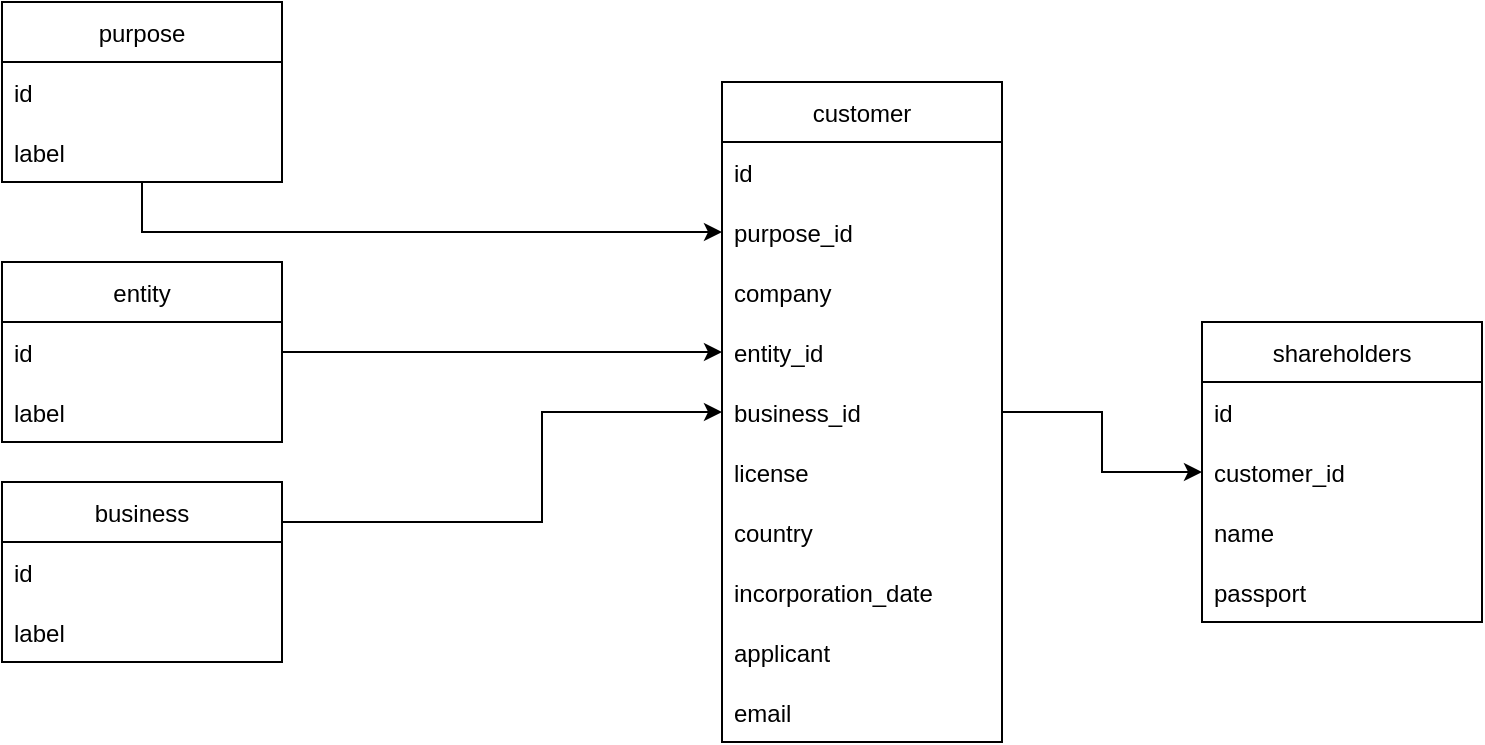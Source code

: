 <mxfile version="20.2.3" type="device"><diagram id="C5RBs43oDa-KdzZeNtuy" name="Page-1"><mxGraphModel dx="1186" dy="672" grid="1" gridSize="10" guides="1" tooltips="1" connect="1" arrows="1" fold="1" page="1" pageScale="1" pageWidth="827" pageHeight="1169" math="0" shadow="0"><root><mxCell id="WIyWlLk6GJQsqaUBKTNV-0"/><mxCell id="WIyWlLk6GJQsqaUBKTNV-1" parent="WIyWlLk6GJQsqaUBKTNV-0"/><mxCell id="8G40TW096uh1n3j6s0rI-25" style="edgeStyle=orthogonalEdgeStyle;rounded=0;orthogonalLoop=1;jettySize=auto;html=1;" edge="1" parent="WIyWlLk6GJQsqaUBKTNV-1" source="8G40TW096uh1n3j6s0rI-1" target="8G40TW096uh1n3j6s0rI-14"><mxGeometry relative="1" as="geometry"/></mxCell><mxCell id="8G40TW096uh1n3j6s0rI-1" value="purpose" style="swimlane;fontStyle=0;childLayout=stackLayout;horizontal=1;startSize=30;horizontalStack=0;resizeParent=1;resizeParentMax=0;resizeLast=0;collapsible=1;marginBottom=0;" vertex="1" parent="WIyWlLk6GJQsqaUBKTNV-1"><mxGeometry x="40" y="40" width="140" height="90" as="geometry"/></mxCell><mxCell id="8G40TW096uh1n3j6s0rI-2" value="id" style="text;strokeColor=none;fillColor=none;align=left;verticalAlign=middle;spacingLeft=4;spacingRight=4;overflow=hidden;points=[[0,0.5],[1,0.5]];portConstraint=eastwest;rotatable=0;" vertex="1" parent="8G40TW096uh1n3j6s0rI-1"><mxGeometry y="30" width="140" height="30" as="geometry"/></mxCell><mxCell id="8G40TW096uh1n3j6s0rI-3" value="label" style="text;strokeColor=none;fillColor=none;align=left;verticalAlign=middle;spacingLeft=4;spacingRight=4;overflow=hidden;points=[[0,0.5],[1,0.5]];portConstraint=eastwest;rotatable=0;" vertex="1" parent="8G40TW096uh1n3j6s0rI-1"><mxGeometry y="60" width="140" height="30" as="geometry"/></mxCell><mxCell id="8G40TW096uh1n3j6s0rI-27" style="edgeStyle=orthogonalEdgeStyle;rounded=0;orthogonalLoop=1;jettySize=auto;html=1;" edge="1" parent="WIyWlLk6GJQsqaUBKTNV-1" source="8G40TW096uh1n3j6s0rI-6" target="8G40TW096uh1n3j6s0rI-17"><mxGeometry relative="1" as="geometry"><Array as="points"><mxPoint x="310" y="300"/><mxPoint x="310" y="245"/></Array></mxGeometry></mxCell><mxCell id="8G40TW096uh1n3j6s0rI-6" value="business" style="swimlane;fontStyle=0;childLayout=stackLayout;horizontal=1;startSize=30;horizontalStack=0;resizeParent=1;resizeParentMax=0;resizeLast=0;collapsible=1;marginBottom=0;" vertex="1" parent="WIyWlLk6GJQsqaUBKTNV-1"><mxGeometry x="40" y="280" width="140" height="90" as="geometry"/></mxCell><mxCell id="8G40TW096uh1n3j6s0rI-7" value="id" style="text;strokeColor=none;fillColor=none;align=left;verticalAlign=middle;spacingLeft=4;spacingRight=4;overflow=hidden;points=[[0,0.5],[1,0.5]];portConstraint=eastwest;rotatable=0;" vertex="1" parent="8G40TW096uh1n3j6s0rI-6"><mxGeometry y="30" width="140" height="30" as="geometry"/></mxCell><mxCell id="8G40TW096uh1n3j6s0rI-8" value="label" style="text;strokeColor=none;fillColor=none;align=left;verticalAlign=middle;spacingLeft=4;spacingRight=4;overflow=hidden;points=[[0,0.5],[1,0.5]];portConstraint=eastwest;rotatable=0;" vertex="1" parent="8G40TW096uh1n3j6s0rI-6"><mxGeometry y="60" width="140" height="30" as="geometry"/></mxCell><mxCell id="8G40TW096uh1n3j6s0rI-26" style="edgeStyle=orthogonalEdgeStyle;rounded=0;orthogonalLoop=1;jettySize=auto;html=1;" edge="1" parent="WIyWlLk6GJQsqaUBKTNV-1" source="8G40TW096uh1n3j6s0rI-9" target="8G40TW096uh1n3j6s0rI-16"><mxGeometry relative="1" as="geometry"/></mxCell><mxCell id="8G40TW096uh1n3j6s0rI-9" value="entity" style="swimlane;fontStyle=0;childLayout=stackLayout;horizontal=1;startSize=30;horizontalStack=0;resizeParent=1;resizeParentMax=0;resizeLast=0;collapsible=1;marginBottom=0;" vertex="1" parent="WIyWlLk6GJQsqaUBKTNV-1"><mxGeometry x="40" y="170" width="140" height="90" as="geometry"/></mxCell><mxCell id="8G40TW096uh1n3j6s0rI-10" value="id" style="text;strokeColor=none;fillColor=none;align=left;verticalAlign=middle;spacingLeft=4;spacingRight=4;overflow=hidden;points=[[0,0.5],[1,0.5]];portConstraint=eastwest;rotatable=0;" vertex="1" parent="8G40TW096uh1n3j6s0rI-9"><mxGeometry y="30" width="140" height="30" as="geometry"/></mxCell><mxCell id="8G40TW096uh1n3j6s0rI-11" value="label" style="text;strokeColor=none;fillColor=none;align=left;verticalAlign=middle;spacingLeft=4;spacingRight=4;overflow=hidden;points=[[0,0.5],[1,0.5]];portConstraint=eastwest;rotatable=0;" vertex="1" parent="8G40TW096uh1n3j6s0rI-9"><mxGeometry y="60" width="140" height="30" as="geometry"/></mxCell><mxCell id="8G40TW096uh1n3j6s0rI-33" style="edgeStyle=orthogonalEdgeStyle;rounded=0;orthogonalLoop=1;jettySize=auto;html=1;" edge="1" parent="WIyWlLk6GJQsqaUBKTNV-1" source="8G40TW096uh1n3j6s0rI-12" target="8G40TW096uh1n3j6s0rI-30"><mxGeometry relative="1" as="geometry"/></mxCell><mxCell id="8G40TW096uh1n3j6s0rI-12" value="customer" style="swimlane;fontStyle=0;childLayout=stackLayout;horizontal=1;startSize=30;horizontalStack=0;resizeParent=1;resizeParentMax=0;resizeLast=0;collapsible=1;marginBottom=0;" vertex="1" parent="WIyWlLk6GJQsqaUBKTNV-1"><mxGeometry x="400" y="80" width="140" height="330" as="geometry"/></mxCell><mxCell id="8G40TW096uh1n3j6s0rI-13" value="id" style="text;strokeColor=none;fillColor=none;align=left;verticalAlign=middle;spacingLeft=4;spacingRight=4;overflow=hidden;points=[[0,0.5],[1,0.5]];portConstraint=eastwest;rotatable=0;" vertex="1" parent="8G40TW096uh1n3j6s0rI-12"><mxGeometry y="30" width="140" height="30" as="geometry"/></mxCell><mxCell id="8G40TW096uh1n3j6s0rI-14" value="purpose_id" style="text;strokeColor=none;fillColor=none;align=left;verticalAlign=middle;spacingLeft=4;spacingRight=4;overflow=hidden;points=[[0,0.5],[1,0.5]];portConstraint=eastwest;rotatable=0;" vertex="1" parent="8G40TW096uh1n3j6s0rI-12"><mxGeometry y="60" width="140" height="30" as="geometry"/></mxCell><mxCell id="8G40TW096uh1n3j6s0rI-15" value="company" style="text;strokeColor=none;fillColor=none;align=left;verticalAlign=middle;spacingLeft=4;spacingRight=4;overflow=hidden;points=[[0,0.5],[1,0.5]];portConstraint=eastwest;rotatable=0;" vertex="1" parent="8G40TW096uh1n3j6s0rI-12"><mxGeometry y="90" width="140" height="30" as="geometry"/></mxCell><mxCell id="8G40TW096uh1n3j6s0rI-16" value="entity_id" style="text;strokeColor=none;fillColor=none;align=left;verticalAlign=middle;spacingLeft=4;spacingRight=4;overflow=hidden;points=[[0,0.5],[1,0.5]];portConstraint=eastwest;rotatable=0;" vertex="1" parent="8G40TW096uh1n3j6s0rI-12"><mxGeometry y="120" width="140" height="30" as="geometry"/></mxCell><mxCell id="8G40TW096uh1n3j6s0rI-17" value="business_id" style="text;strokeColor=none;fillColor=none;align=left;verticalAlign=middle;spacingLeft=4;spacingRight=4;overflow=hidden;points=[[0,0.5],[1,0.5]];portConstraint=eastwest;rotatable=0;" vertex="1" parent="8G40TW096uh1n3j6s0rI-12"><mxGeometry y="150" width="140" height="30" as="geometry"/></mxCell><mxCell id="8G40TW096uh1n3j6s0rI-18" value="license" style="text;strokeColor=none;fillColor=none;align=left;verticalAlign=middle;spacingLeft=4;spacingRight=4;overflow=hidden;points=[[0,0.5],[1,0.5]];portConstraint=eastwest;rotatable=0;" vertex="1" parent="8G40TW096uh1n3j6s0rI-12"><mxGeometry y="180" width="140" height="30" as="geometry"/></mxCell><mxCell id="8G40TW096uh1n3j6s0rI-19" value="country" style="text;strokeColor=none;fillColor=none;align=left;verticalAlign=middle;spacingLeft=4;spacingRight=4;overflow=hidden;points=[[0,0.5],[1,0.5]];portConstraint=eastwest;rotatable=0;" vertex="1" parent="8G40TW096uh1n3j6s0rI-12"><mxGeometry y="210" width="140" height="30" as="geometry"/></mxCell><mxCell id="8G40TW096uh1n3j6s0rI-20" value="incorporation_date" style="text;strokeColor=none;fillColor=none;align=left;verticalAlign=middle;spacingLeft=4;spacingRight=4;overflow=hidden;points=[[0,0.5],[1,0.5]];portConstraint=eastwest;rotatable=0;" vertex="1" parent="8G40TW096uh1n3j6s0rI-12"><mxGeometry y="240" width="140" height="30" as="geometry"/></mxCell><mxCell id="8G40TW096uh1n3j6s0rI-22" value="applicant" style="text;strokeColor=none;fillColor=none;align=left;verticalAlign=middle;spacingLeft=4;spacingRight=4;overflow=hidden;points=[[0,0.5],[1,0.5]];portConstraint=eastwest;rotatable=0;" vertex="1" parent="8G40TW096uh1n3j6s0rI-12"><mxGeometry y="270" width="140" height="30" as="geometry"/></mxCell><mxCell id="8G40TW096uh1n3j6s0rI-23" value="email" style="text;strokeColor=none;fillColor=none;align=left;verticalAlign=middle;spacingLeft=4;spacingRight=4;overflow=hidden;points=[[0,0.5],[1,0.5]];portConstraint=eastwest;rotatable=0;" vertex="1" parent="8G40TW096uh1n3j6s0rI-12"><mxGeometry y="300" width="140" height="30" as="geometry"/></mxCell><mxCell id="8G40TW096uh1n3j6s0rI-28" value="shareholders" style="swimlane;fontStyle=0;childLayout=stackLayout;horizontal=1;startSize=30;horizontalStack=0;resizeParent=1;resizeParentMax=0;resizeLast=0;collapsible=1;marginBottom=0;" vertex="1" parent="WIyWlLk6GJQsqaUBKTNV-1"><mxGeometry x="640" y="200" width="140" height="150" as="geometry"/></mxCell><mxCell id="8G40TW096uh1n3j6s0rI-29" value="id" style="text;strokeColor=none;fillColor=none;align=left;verticalAlign=middle;spacingLeft=4;spacingRight=4;overflow=hidden;points=[[0,0.5],[1,0.5]];portConstraint=eastwest;rotatable=0;" vertex="1" parent="8G40TW096uh1n3j6s0rI-28"><mxGeometry y="30" width="140" height="30" as="geometry"/></mxCell><mxCell id="8G40TW096uh1n3j6s0rI-30" value="customer_id" style="text;strokeColor=none;fillColor=none;align=left;verticalAlign=middle;spacingLeft=4;spacingRight=4;overflow=hidden;points=[[0,0.5],[1,0.5]];portConstraint=eastwest;rotatable=0;" vertex="1" parent="8G40TW096uh1n3j6s0rI-28"><mxGeometry y="60" width="140" height="30" as="geometry"/></mxCell><mxCell id="8G40TW096uh1n3j6s0rI-31" value="name" style="text;strokeColor=none;fillColor=none;align=left;verticalAlign=middle;spacingLeft=4;spacingRight=4;overflow=hidden;points=[[0,0.5],[1,0.5]];portConstraint=eastwest;rotatable=0;" vertex="1" parent="8G40TW096uh1n3j6s0rI-28"><mxGeometry y="90" width="140" height="30" as="geometry"/></mxCell><mxCell id="8G40TW096uh1n3j6s0rI-32" value="passport" style="text;strokeColor=none;fillColor=none;align=left;verticalAlign=middle;spacingLeft=4;spacingRight=4;overflow=hidden;points=[[0,0.5],[1,0.5]];portConstraint=eastwest;rotatable=0;" vertex="1" parent="8G40TW096uh1n3j6s0rI-28"><mxGeometry y="120" width="140" height="30" as="geometry"/></mxCell></root></mxGraphModel></diagram></mxfile>
